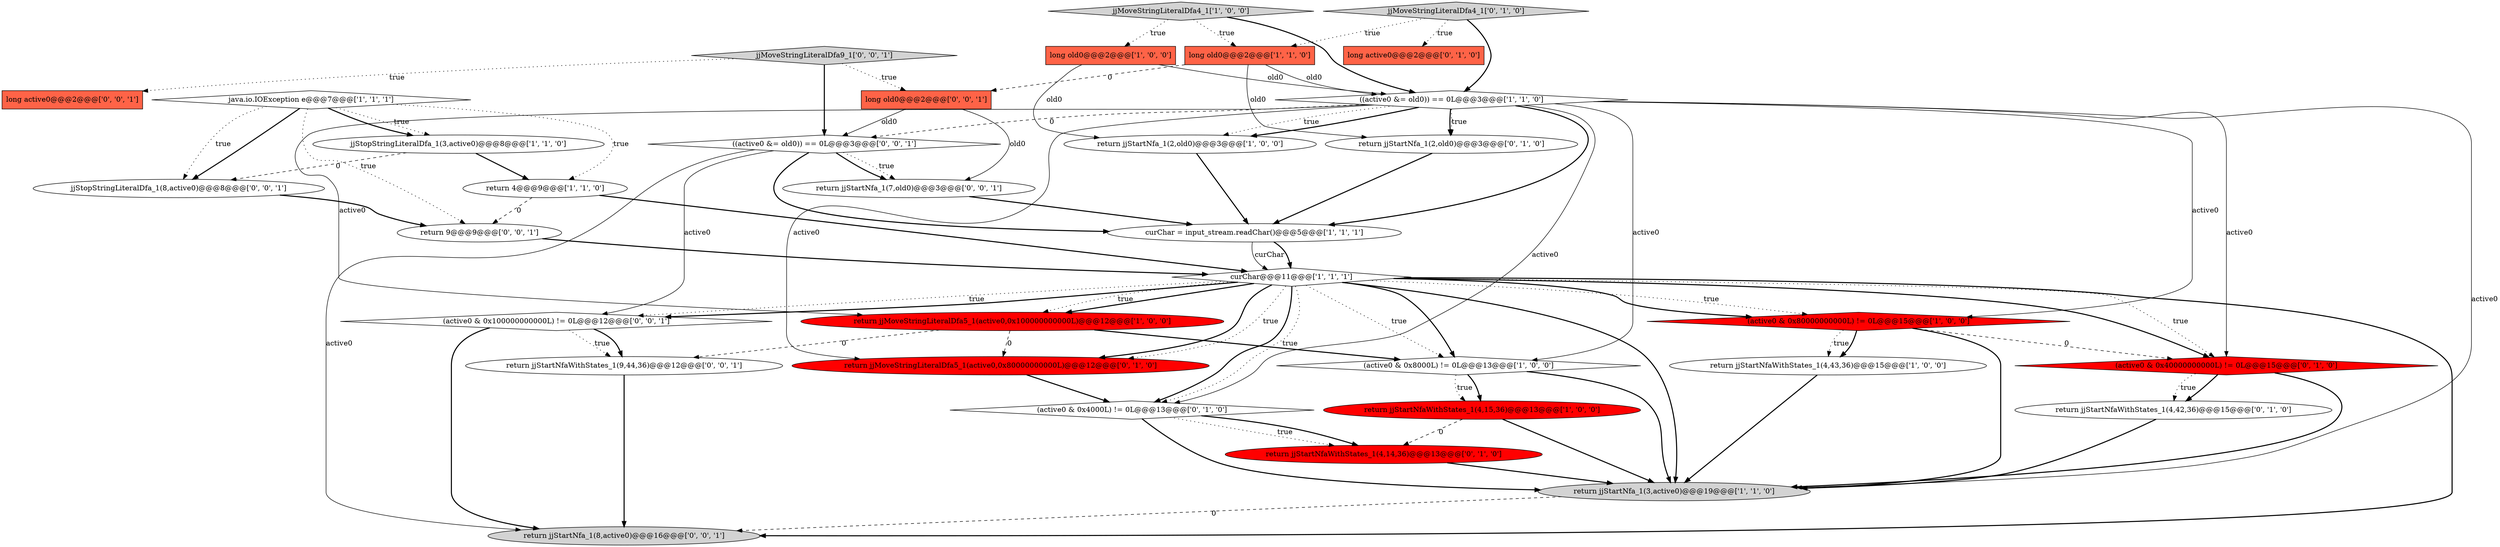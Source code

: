 digraph {
22 [style = filled, label = "jjMoveStringLiteralDfa4_1['0', '1', '0']", fillcolor = lightgray, shape = diamond image = "AAA0AAABBB2BBB"];
15 [style = filled, label = "return jjStartNfaWithStates_1(4,15,36)@@@13@@@['1', '0', '0']", fillcolor = red, shape = ellipse image = "AAA1AAABBB1BBB"];
19 [style = filled, label = "return jjStartNfaWithStates_1(4,42,36)@@@15@@@['0', '1', '0']", fillcolor = white, shape = ellipse image = "AAA0AAABBB2BBB"];
0 [style = filled, label = "return jjStartNfaWithStates_1(4,43,36)@@@15@@@['1', '0', '0']", fillcolor = white, shape = ellipse image = "AAA0AAABBB1BBB"];
29 [style = filled, label = "return jjStartNfaWithStates_1(9,44,36)@@@12@@@['0', '0', '1']", fillcolor = white, shape = ellipse image = "AAA0AAABBB3BBB"];
21 [style = filled, label = "(active0 & 0x40000000000L) != 0L@@@15@@@['0', '1', '0']", fillcolor = red, shape = diamond image = "AAA1AAABBB2BBB"];
14 [style = filled, label = "(active0 & 0x8000L) != 0L@@@13@@@['1', '0', '0']", fillcolor = white, shape = diamond image = "AAA0AAABBB1BBB"];
12 [style = filled, label = "java.io.IOException e@@@7@@@['1', '1', '1']", fillcolor = white, shape = diamond image = "AAA0AAABBB1BBB"];
24 [style = filled, label = "(active0 & 0x100000000000L) != 0L@@@12@@@['0', '0', '1']", fillcolor = white, shape = diamond image = "AAA0AAABBB3BBB"];
1 [style = filled, label = "return jjMoveStringLiteralDfa5_1(active0,0x100000000000L)@@@12@@@['1', '0', '0']", fillcolor = red, shape = ellipse image = "AAA1AAABBB1BBB"];
11 [style = filled, label = "return jjStartNfa_1(3,active0)@@@19@@@['1', '1', '0']", fillcolor = lightgray, shape = ellipse image = "AAA0AAABBB1BBB"];
33 [style = filled, label = "((active0 &= old0)) == 0L@@@3@@@['0', '0', '1']", fillcolor = white, shape = diamond image = "AAA0AAABBB3BBB"];
10 [style = filled, label = "long old0@@@2@@@['1', '1', '0']", fillcolor = tomato, shape = box image = "AAA0AAABBB1BBB"];
8 [style = filled, label = "long old0@@@2@@@['1', '0', '0']", fillcolor = tomato, shape = box image = "AAA0AAABBB1BBB"];
27 [style = filled, label = "return 9@@@9@@@['0', '0', '1']", fillcolor = white, shape = ellipse image = "AAA0AAABBB3BBB"];
7 [style = filled, label = "return 4@@@9@@@['1', '1', '0']", fillcolor = white, shape = ellipse image = "AAA0AAABBB1BBB"];
2 [style = filled, label = "return jjStartNfa_1(2,old0)@@@3@@@['1', '0', '0']", fillcolor = white, shape = ellipse image = "AAA0AAABBB1BBB"];
6 [style = filled, label = "jjMoveStringLiteralDfa4_1['1', '0', '0']", fillcolor = lightgray, shape = diamond image = "AAA0AAABBB1BBB"];
5 [style = filled, label = "curChar = input_stream.readChar()@@@5@@@['1', '1', '1']", fillcolor = white, shape = ellipse image = "AAA0AAABBB1BBB"];
20 [style = filled, label = "long active0@@@2@@@['0', '1', '0']", fillcolor = tomato, shape = box image = "AAA0AAABBB2BBB"];
17 [style = filled, label = "(active0 & 0x4000L) != 0L@@@13@@@['0', '1', '0']", fillcolor = white, shape = diamond image = "AAA0AAABBB2BBB"];
13 [style = filled, label = "curChar@@@11@@@['1', '1', '1']", fillcolor = white, shape = diamond image = "AAA0AAABBB1BBB"];
4 [style = filled, label = "(active0 & 0x80000000000L) != 0L@@@15@@@['1', '0', '0']", fillcolor = red, shape = diamond image = "AAA1AAABBB1BBB"];
31 [style = filled, label = "return jjStartNfa_1(8,active0)@@@16@@@['0', '0', '1']", fillcolor = lightgray, shape = ellipse image = "AAA0AAABBB3BBB"];
23 [style = filled, label = "return jjStartNfaWithStates_1(4,14,36)@@@13@@@['0', '1', '0']", fillcolor = red, shape = ellipse image = "AAA1AAABBB2BBB"];
25 [style = filled, label = "jjStopStringLiteralDfa_1(8,active0)@@@8@@@['0', '0', '1']", fillcolor = white, shape = ellipse image = "AAA0AAABBB3BBB"];
16 [style = filled, label = "return jjMoveStringLiteralDfa5_1(active0,0x80000000000L)@@@12@@@['0', '1', '0']", fillcolor = red, shape = ellipse image = "AAA1AAABBB2BBB"];
3 [style = filled, label = "jjStopStringLiteralDfa_1(3,active0)@@@8@@@['1', '1', '0']", fillcolor = white, shape = ellipse image = "AAA0AAABBB1BBB"];
26 [style = filled, label = "long active0@@@2@@@['0', '0', '1']", fillcolor = tomato, shape = box image = "AAA0AAABBB3BBB"];
32 [style = filled, label = "long old0@@@2@@@['0', '0', '1']", fillcolor = tomato, shape = box image = "AAA0AAABBB3BBB"];
30 [style = filled, label = "jjMoveStringLiteralDfa9_1['0', '0', '1']", fillcolor = lightgray, shape = diamond image = "AAA0AAABBB3BBB"];
28 [style = filled, label = "return jjStartNfa_1(7,old0)@@@3@@@['0', '0', '1']", fillcolor = white, shape = ellipse image = "AAA0AAABBB3BBB"];
18 [style = filled, label = "return jjStartNfa_1(2,old0)@@@3@@@['0', '1', '0']", fillcolor = white, shape = ellipse image = "AAA0AAABBB2BBB"];
9 [style = filled, label = "((active0 &= old0)) == 0L@@@3@@@['1', '1', '0']", fillcolor = white, shape = diamond image = "AAA0AAABBB1BBB"];
27->13 [style = bold, label=""];
13->24 [style = dotted, label="true"];
9->1 [style = solid, label="active0"];
8->9 [style = solid, label="old0"];
33->28 [style = dotted, label="true"];
19->11 [style = bold, label=""];
13->1 [style = bold, label=""];
13->17 [style = bold, label=""];
15->11 [style = bold, label=""];
10->32 [style = dashed, label="0"];
13->21 [style = dotted, label="true"];
9->5 [style = bold, label=""];
13->31 [style = bold, label=""];
14->11 [style = bold, label=""];
13->14 [style = bold, label=""];
13->4 [style = dotted, label="true"];
12->3 [style = dotted, label="true"];
13->17 [style = dotted, label="true"];
28->5 [style = bold, label=""];
21->19 [style = bold, label=""];
9->2 [style = bold, label=""];
33->28 [style = bold, label=""];
4->0 [style = dotted, label="true"];
22->9 [style = bold, label=""];
33->24 [style = solid, label="active0"];
9->4 [style = solid, label="active0"];
16->17 [style = bold, label=""];
13->11 [style = bold, label=""];
13->16 [style = bold, label=""];
17->23 [style = dotted, label="true"];
4->0 [style = bold, label=""];
25->27 [style = bold, label=""];
12->27 [style = dotted, label="true"];
5->13 [style = solid, label="curChar"];
22->20 [style = dotted, label="true"];
3->7 [style = bold, label=""];
21->11 [style = bold, label=""];
10->9 [style = solid, label="old0"];
10->18 [style = solid, label="old0"];
30->32 [style = dotted, label="true"];
14->15 [style = bold, label=""];
12->7 [style = dotted, label="true"];
12->25 [style = dotted, label="true"];
13->16 [style = dotted, label="true"];
13->24 [style = bold, label=""];
30->33 [style = bold, label=""];
0->11 [style = bold, label=""];
33->5 [style = bold, label=""];
4->21 [style = dashed, label="0"];
17->23 [style = bold, label=""];
6->10 [style = dotted, label="true"];
32->28 [style = solid, label="old0"];
9->17 [style = solid, label="active0"];
9->18 [style = bold, label=""];
24->31 [style = bold, label=""];
11->31 [style = dashed, label="0"];
6->8 [style = dotted, label="true"];
5->13 [style = bold, label=""];
32->33 [style = solid, label="old0"];
12->3 [style = bold, label=""];
23->11 [style = bold, label=""];
13->14 [style = dotted, label="true"];
2->5 [style = bold, label=""];
7->13 [style = bold, label=""];
22->10 [style = dotted, label="true"];
15->23 [style = dashed, label="0"];
9->16 [style = solid, label="active0"];
24->29 [style = dotted, label="true"];
33->31 [style = solid, label="active0"];
29->31 [style = bold, label=""];
9->11 [style = solid, label="active0"];
1->29 [style = dashed, label="0"];
8->2 [style = solid, label="old0"];
24->29 [style = bold, label=""];
9->14 [style = solid, label="active0"];
30->26 [style = dotted, label="true"];
9->33 [style = dashed, label="0"];
7->27 [style = dashed, label="0"];
13->1 [style = dotted, label="true"];
14->15 [style = dotted, label="true"];
1->16 [style = dashed, label="0"];
12->25 [style = bold, label=""];
9->2 [style = dotted, label="true"];
18->5 [style = bold, label=""];
21->19 [style = dotted, label="true"];
9->18 [style = dotted, label="true"];
1->14 [style = bold, label=""];
9->21 [style = solid, label="active0"];
6->9 [style = bold, label=""];
4->11 [style = bold, label=""];
13->21 [style = bold, label=""];
13->4 [style = bold, label=""];
17->11 [style = bold, label=""];
3->25 [style = dashed, label="0"];
}
